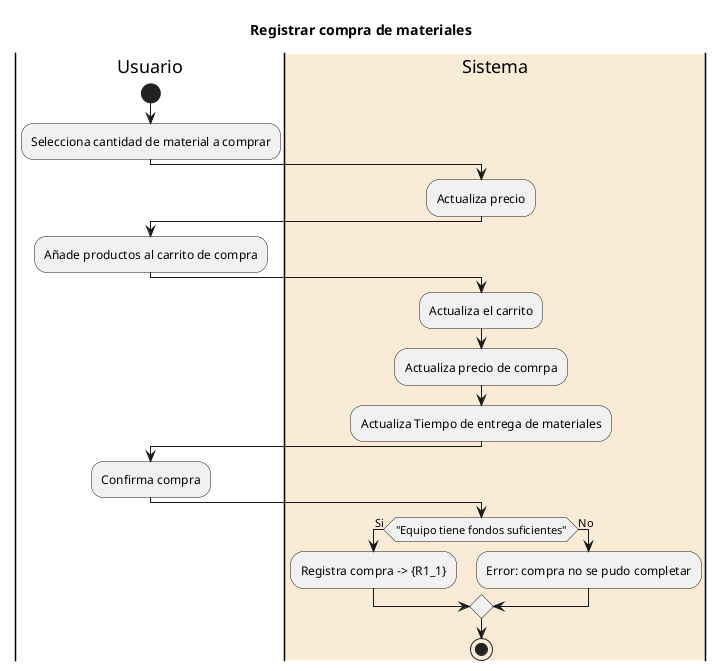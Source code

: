 @startuml Registrar compra de materiales
title Registrar compra de materiales

|Usuario|
start
:Selecciona cantidad de material a comprar;
|#AntiqueWhite|Sistema|
:Actualiza precio;

|Usuario|
:Añade productos al carrito de compra;

|Sistema|
:Actualiza el carrito;
:Actualiza precio de comrpa;
:Actualiza Tiempo de entrega de materiales;

|Usuario|
:Confirma compra;

|Sistema|
if ("Equipo tiene fondos suficientes") then (Si)
  :Registra compra -> {R1_1};
else (No)
  :Error: compra no se pudo completar;
endif
stop

@enduml